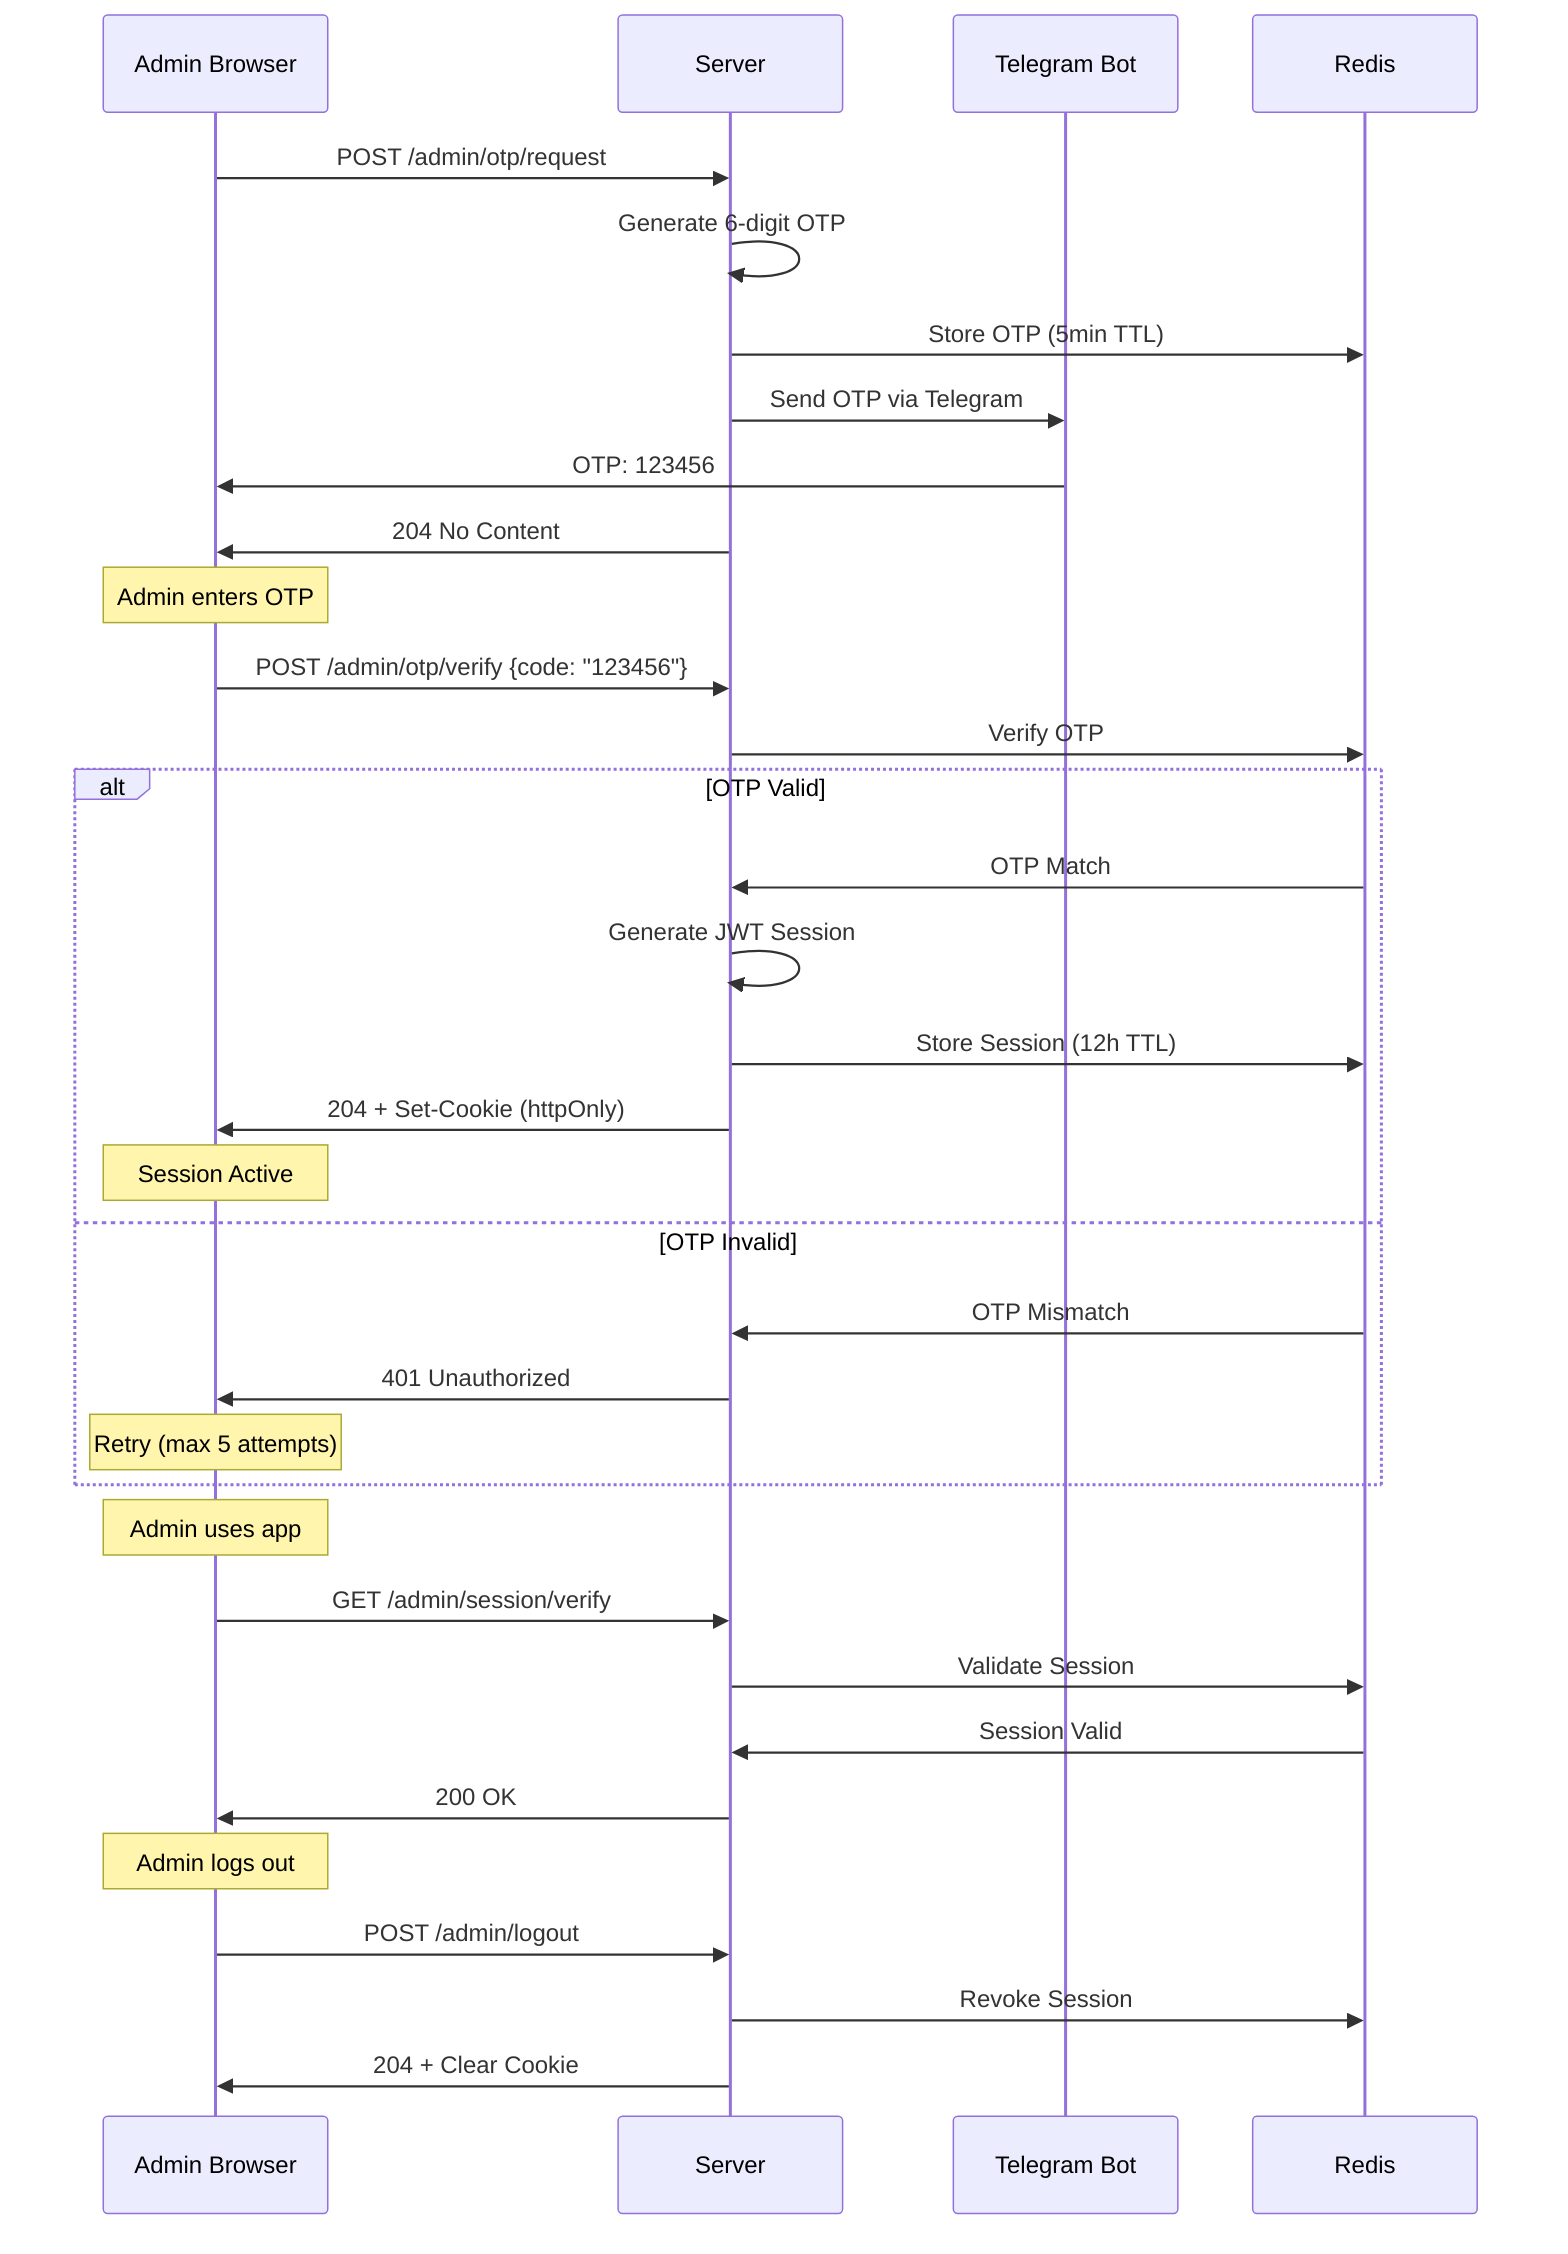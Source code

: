 sequenceDiagram
    participant A as Admin Browser
    participant S as Server
    participant T as Telegram Bot
    participant R as Redis
    
    A->>S: POST /admin/otp/request
    S->>S: Generate 6-digit OTP
    S->>R: Store OTP (5min TTL)
    S->>T: Send OTP via Telegram
    T->>A: OTP: 123456
    S->>A: 204 No Content
    
    Note over A: Admin enters OTP
    
    A->>S: POST /admin/otp/verify {code: "123456"}
    S->>R: Verify OTP
    
    alt OTP Valid
        R->>S: OTP Match
        S->>S: Generate JWT Session
        S->>R: Store Session (12h TTL)
        S->>A: 204 + Set-Cookie (httpOnly)
        Note over A: Session Active
    else OTP Invalid
        R->>S: OTP Mismatch
        S->>A: 401 Unauthorized
        Note over A: Retry (max 5 attempts)
    end
    
    Note over A: Admin uses app
    
    A->>S: GET /admin/session/verify
    S->>R: Validate Session
    R->>S: Session Valid
    S->>A: 200 OK
    
    Note over A: Admin logs out
    
    A->>S: POST /admin/logout
    S->>R: Revoke Session
    S->>A: 204 + Clear Cookie